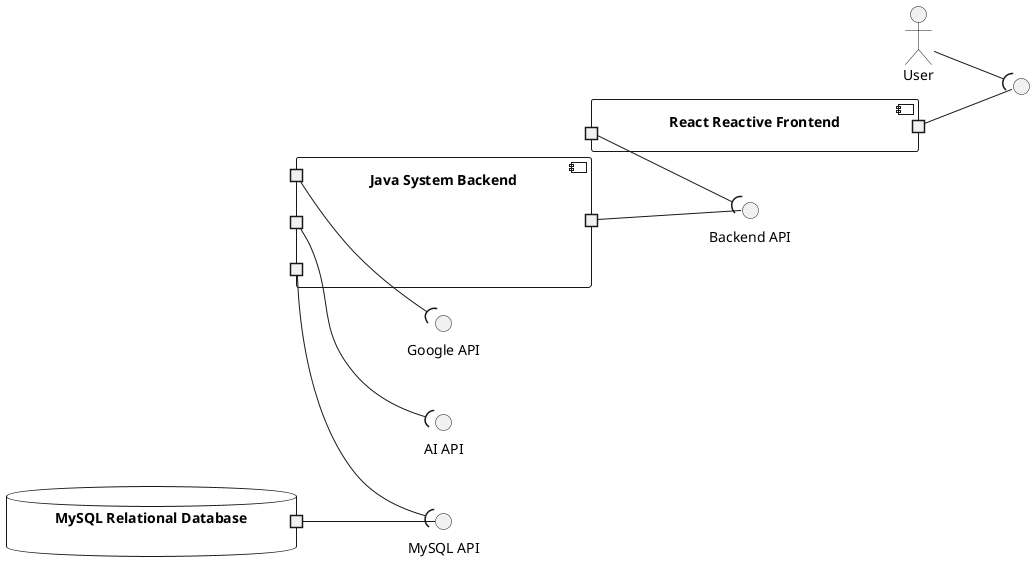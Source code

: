 @startuml Component Diagram Level 2

left to right direction

actor User

component reactive_frontend as "React Reactive Frontend" {
    portout " " as port_frontend_to_user
    portin " " as port_frontend_to_backend
}
component system_backend as "Java System Backend" {
    portout " " as port_backend_from_frontend
    portin " " as port_backend_to_ai_api
    portin " " as port_backend_to_google_api
    'portin " " as port_backend_to_email_system
    portin " " as port_backend_from_db
}

'component component_email_system as "Email System" {
'    portout " " as port_email_system_from_backend
'}
database database_mysql_db as "MySQL Relational Database" {
    portout " " as port_db_from_backend
}



interface interface_frontendpage as " "

interface interface_ai_api as "AI API"  
interface interface_google_api as "Google API"
interface interface_backend as "Backend API" 
interface interface_mysql_db as "MySQL API" 
'interface interface_email_systen as "Email System API"

port_frontend_to_user -- interface_frontendpage
User --( interface_frontendpage

port_backend_from_frontend -- interface_backend
port_frontend_to_backend --( interface_backend


port_backend_to_ai_api --( interface_ai_api
port_backend_to_google_api --( interface_google_api

port_db_from_backend -- interface_mysql_db
port_backend_from_db --( interface_mysql_db

'port_email_system_from_backend -- interface_email_systen
'port_backend_to_email_system --( interface_email_systen
@enduml